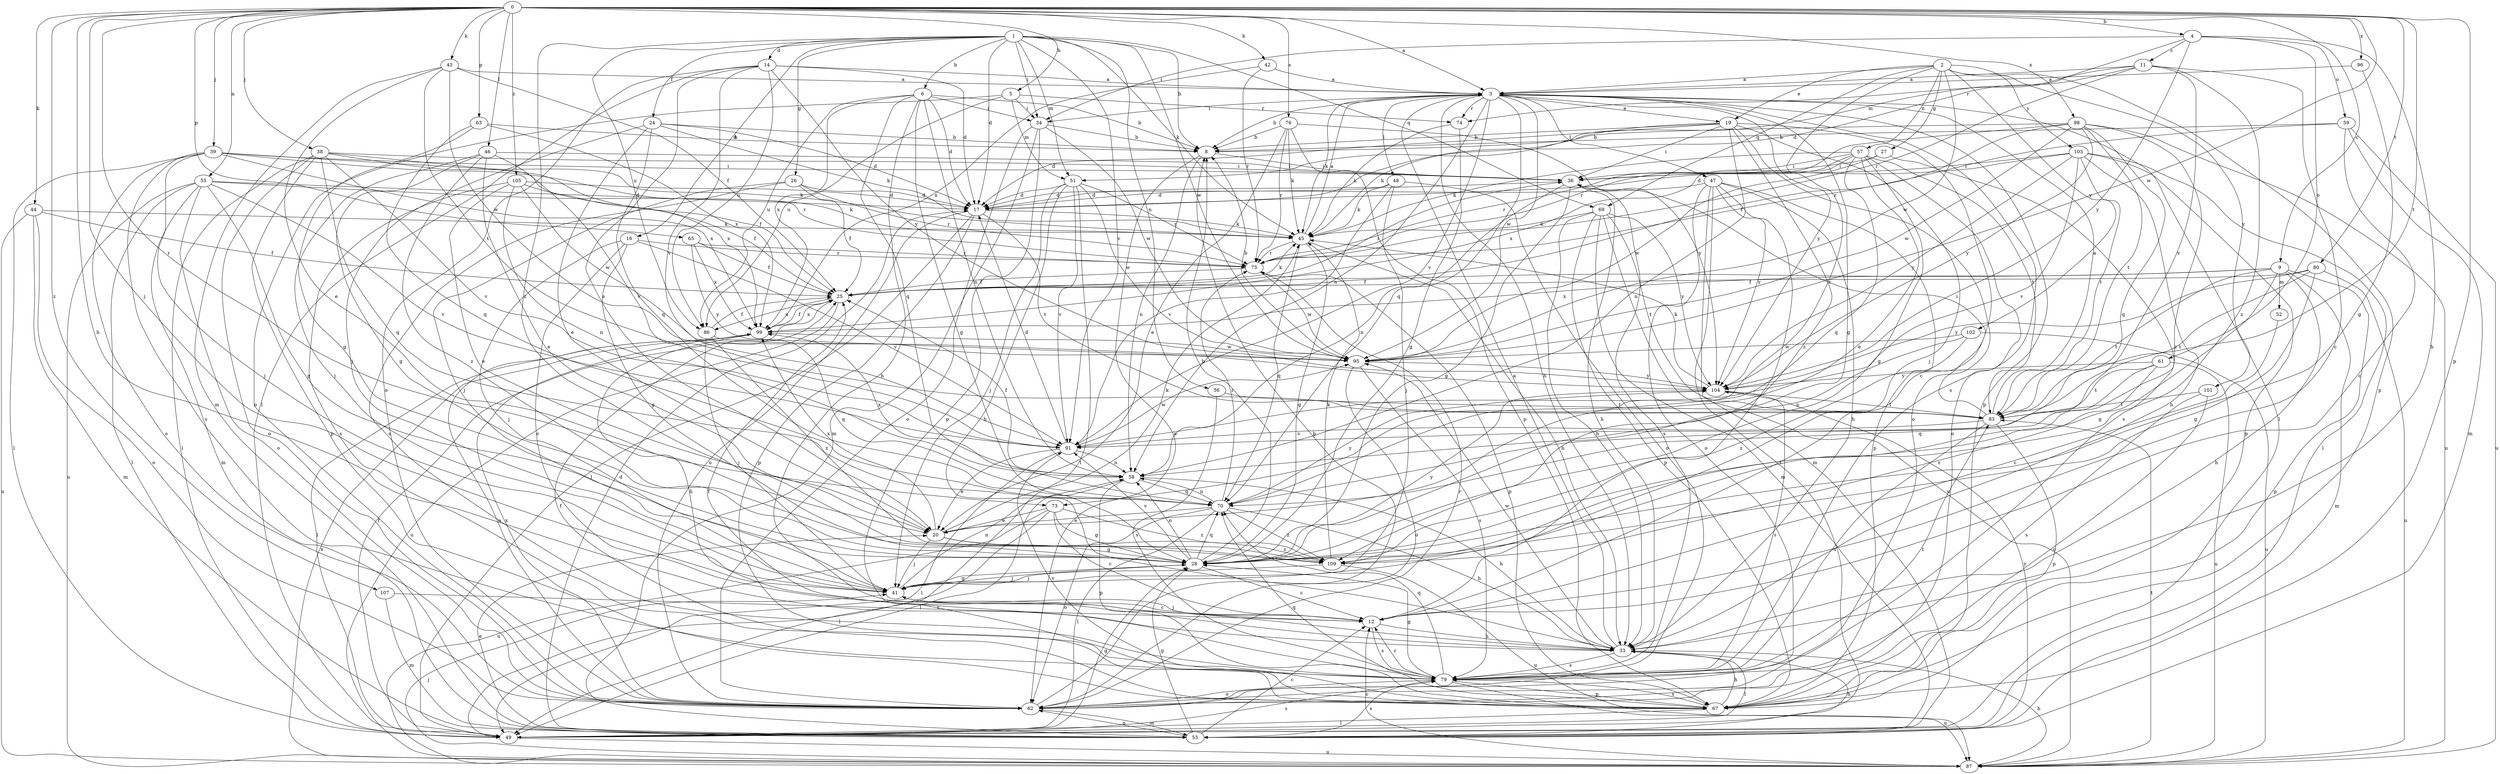 strict digraph  {
0;
1;
2;
3;
4;
5;
6;
8;
9;
11;
12;
14;
16;
17;
19;
20;
24;
25;
26;
27;
28;
33;
34;
36;
38;
39;
41;
42;
43;
44;
45;
46;
47;
48;
49;
51;
52;
53;
55;
56;
57;
58;
59;
61;
62;
63;
65;
67;
69;
70;
73;
74;
75;
76;
79;
80;
83;
86;
87;
91;
95;
96;
98;
99;
101;
102;
103;
104;
105;
107;
109;
0 -> 3  [label=a];
0 -> 4  [label=b];
0 -> 5  [label=b];
0 -> 9  [label=c];
0 -> 33  [label=h];
0 -> 38  [label=j];
0 -> 39  [label=j];
0 -> 41  [label=j];
0 -> 42  [label=k];
0 -> 43  [label=k];
0 -> 44  [label=k];
0 -> 46  [label=l];
0 -> 55  [label=n];
0 -> 63  [label=p];
0 -> 65  [label=p];
0 -> 67  [label=p];
0 -> 73  [label=r];
0 -> 76  [label=s];
0 -> 80  [label=t];
0 -> 83  [label=t];
0 -> 95  [label=w];
0 -> 96  [label=x];
0 -> 98  [label=x];
0 -> 105  [label=z];
0 -> 107  [label=z];
1 -> 6  [label=b];
1 -> 8  [label=b];
1 -> 14  [label=d];
1 -> 16  [label=d];
1 -> 17  [label=d];
1 -> 24  [label=f];
1 -> 26  [label=g];
1 -> 34  [label=i];
1 -> 45  [label=k];
1 -> 51  [label=m];
1 -> 56  [label=n];
1 -> 69  [label=q];
1 -> 86  [label=u];
1 -> 91  [label=v];
1 -> 95  [label=w];
1 -> 109  [label=z];
2 -> 3  [label=a];
2 -> 19  [label=e];
2 -> 27  [label=g];
2 -> 57  [label=n];
2 -> 67  [label=p];
2 -> 69  [label=q];
2 -> 73  [label=r];
2 -> 95  [label=w];
2 -> 101  [label=y];
2 -> 102  [label=y];
2 -> 103  [label=y];
3 -> 8  [label=b];
3 -> 19  [label=e];
3 -> 28  [label=g];
3 -> 33  [label=h];
3 -> 34  [label=i];
3 -> 45  [label=k];
3 -> 47  [label=l];
3 -> 48  [label=l];
3 -> 49  [label=l];
3 -> 58  [label=n];
3 -> 67  [label=p];
3 -> 70  [label=q];
3 -> 74  [label=r];
3 -> 79  [label=s];
3 -> 91  [label=v];
3 -> 95  [label=w];
3 -> 104  [label=y];
4 -> 11  [label=c];
4 -> 33  [label=h];
4 -> 34  [label=i];
4 -> 51  [label=m];
4 -> 59  [label=o];
4 -> 61  [label=o];
4 -> 104  [label=y];
5 -> 34  [label=i];
5 -> 51  [label=m];
5 -> 62  [label=o];
5 -> 74  [label=r];
5 -> 86  [label=u];
6 -> 8  [label=b];
6 -> 17  [label=d];
6 -> 28  [label=g];
6 -> 33  [label=h];
6 -> 34  [label=i];
6 -> 58  [label=n];
6 -> 70  [label=q];
6 -> 86  [label=u];
6 -> 99  [label=x];
8 -> 36  [label=i];
8 -> 58  [label=n];
8 -> 62  [label=o];
9 -> 25  [label=f];
9 -> 28  [label=g];
9 -> 33  [label=h];
9 -> 52  [label=m];
9 -> 53  [label=m];
9 -> 67  [label=p];
9 -> 83  [label=t];
9 -> 99  [label=x];
11 -> 3  [label=a];
11 -> 12  [label=c];
11 -> 17  [label=d];
11 -> 74  [label=r];
11 -> 75  [label=r];
11 -> 91  [label=v];
11 -> 109  [label=z];
12 -> 33  [label=h];
12 -> 41  [label=j];
12 -> 79  [label=s];
14 -> 3  [label=a];
14 -> 17  [label=d];
14 -> 20  [label=e];
14 -> 49  [label=l];
14 -> 62  [label=o];
14 -> 86  [label=u];
14 -> 91  [label=v];
14 -> 104  [label=y];
16 -> 12  [label=c];
16 -> 28  [label=g];
16 -> 41  [label=j];
16 -> 75  [label=r];
16 -> 91  [label=v];
17 -> 45  [label=k];
17 -> 49  [label=l];
17 -> 62  [label=o];
17 -> 67  [label=p];
17 -> 83  [label=t];
19 -> 8  [label=b];
19 -> 12  [label=c];
19 -> 17  [label=d];
19 -> 36  [label=i];
19 -> 41  [label=j];
19 -> 45  [label=k];
19 -> 58  [label=n];
19 -> 62  [label=o];
19 -> 109  [label=z];
20 -> 28  [label=g];
20 -> 41  [label=j];
20 -> 45  [label=k];
20 -> 99  [label=x];
20 -> 109  [label=z];
24 -> 8  [label=b];
24 -> 17  [label=d];
24 -> 20  [label=e];
24 -> 41  [label=j];
24 -> 45  [label=k];
24 -> 70  [label=q];
25 -> 36  [label=i];
25 -> 45  [label=k];
25 -> 86  [label=u];
25 -> 87  [label=u];
25 -> 99  [label=x];
26 -> 17  [label=d];
26 -> 25  [label=f];
26 -> 41  [label=j];
26 -> 75  [label=r];
26 -> 79  [label=s];
27 -> 36  [label=i];
27 -> 79  [label=s];
27 -> 95  [label=w];
28 -> 8  [label=b];
28 -> 12  [label=c];
28 -> 41  [label=j];
28 -> 58  [label=n];
28 -> 70  [label=q];
28 -> 91  [label=v];
28 -> 104  [label=y];
33 -> 3  [label=a];
33 -> 49  [label=l];
33 -> 79  [label=s];
33 -> 95  [label=w];
34 -> 8  [label=b];
34 -> 53  [label=m];
34 -> 62  [label=o];
34 -> 67  [label=p];
34 -> 95  [label=w];
36 -> 17  [label=d];
36 -> 28  [label=g];
36 -> 33  [label=h];
36 -> 58  [label=n];
36 -> 79  [label=s];
38 -> 25  [label=f];
38 -> 36  [label=i];
38 -> 49  [label=l];
38 -> 62  [label=o];
38 -> 67  [label=p];
38 -> 70  [label=q];
38 -> 91  [label=v];
38 -> 99  [label=x];
39 -> 36  [label=i];
39 -> 41  [label=j];
39 -> 45  [label=k];
39 -> 49  [label=l];
39 -> 62  [label=o];
39 -> 75  [label=r];
39 -> 79  [label=s];
39 -> 99  [label=x];
41 -> 12  [label=c];
41 -> 28  [label=g];
41 -> 58  [label=n];
42 -> 3  [label=a];
42 -> 75  [label=r];
42 -> 99  [label=x];
43 -> 3  [label=a];
43 -> 20  [label=e];
43 -> 25  [label=f];
43 -> 53  [label=m];
43 -> 83  [label=t];
43 -> 95  [label=w];
44 -> 25  [label=f];
44 -> 45  [label=k];
44 -> 53  [label=m];
44 -> 62  [label=o];
44 -> 87  [label=u];
45 -> 3  [label=a];
45 -> 28  [label=g];
45 -> 33  [label=h];
45 -> 70  [label=q];
45 -> 75  [label=r];
46 -> 20  [label=e];
46 -> 28  [label=g];
46 -> 36  [label=i];
46 -> 41  [label=j];
46 -> 91  [label=v];
46 -> 109  [label=z];
47 -> 12  [label=c];
47 -> 17  [label=d];
47 -> 33  [label=h];
47 -> 49  [label=l];
47 -> 53  [label=m];
47 -> 62  [label=o];
47 -> 67  [label=p];
47 -> 104  [label=y];
48 -> 17  [label=d];
48 -> 41  [label=j];
48 -> 45  [label=k];
48 -> 62  [label=o];
48 -> 91  [label=v];
49 -> 25  [label=f];
49 -> 28  [label=g];
49 -> 79  [label=s];
49 -> 87  [label=u];
51 -> 17  [label=d];
51 -> 33  [label=h];
51 -> 41  [label=j];
51 -> 49  [label=l];
51 -> 75  [label=r];
51 -> 91  [label=v];
51 -> 95  [label=w];
52 -> 12  [label=c];
53 -> 12  [label=c];
53 -> 17  [label=d];
53 -> 20  [label=e];
53 -> 28  [label=g];
53 -> 33  [label=h];
53 -> 62  [label=o];
53 -> 79  [label=s];
53 -> 104  [label=y];
55 -> 17  [label=d];
55 -> 28  [label=g];
55 -> 45  [label=k];
55 -> 49  [label=l];
55 -> 53  [label=m];
55 -> 62  [label=o];
55 -> 87  [label=u];
55 -> 91  [label=v];
56 -> 79  [label=s];
56 -> 83  [label=t];
57 -> 20  [label=e];
57 -> 28  [label=g];
57 -> 36  [label=i];
57 -> 45  [label=k];
57 -> 62  [label=o];
57 -> 70  [label=q];
57 -> 75  [label=r];
57 -> 83  [label=t];
57 -> 99  [label=x];
58 -> 25  [label=f];
58 -> 33  [label=h];
58 -> 49  [label=l];
58 -> 67  [label=p];
58 -> 70  [label=q];
58 -> 99  [label=x];
59 -> 8  [label=b];
59 -> 12  [label=c];
59 -> 53  [label=m];
59 -> 75  [label=r];
59 -> 87  [label=u];
61 -> 70  [label=q];
61 -> 83  [label=t];
61 -> 87  [label=u];
61 -> 104  [label=y];
61 -> 109  [label=z];
62 -> 8  [label=b];
62 -> 53  [label=m];
62 -> 75  [label=r];
62 -> 99  [label=x];
63 -> 8  [label=b];
63 -> 28  [label=g];
63 -> 70  [label=q];
63 -> 99  [label=x];
65 -> 25  [label=f];
65 -> 75  [label=r];
65 -> 99  [label=x];
65 -> 104  [label=y];
67 -> 25  [label=f];
67 -> 33  [label=h];
67 -> 49  [label=l];
67 -> 70  [label=q];
67 -> 79  [label=s];
67 -> 91  [label=v];
69 -> 33  [label=h];
69 -> 45  [label=k];
69 -> 53  [label=m];
69 -> 67  [label=p];
69 -> 83  [label=t];
69 -> 87  [label=u];
69 -> 104  [label=y];
70 -> 20  [label=e];
70 -> 33  [label=h];
70 -> 49  [label=l];
70 -> 58  [label=n];
70 -> 62  [label=o];
70 -> 75  [label=r];
70 -> 104  [label=y];
70 -> 109  [label=z];
73 -> 12  [label=c];
73 -> 20  [label=e];
73 -> 28  [label=g];
73 -> 49  [label=l];
73 -> 87  [label=u];
73 -> 109  [label=z];
74 -> 28  [label=g];
74 -> 45  [label=k];
75 -> 25  [label=f];
75 -> 67  [label=p];
75 -> 95  [label=w];
76 -> 8  [label=b];
76 -> 20  [label=e];
76 -> 45  [label=k];
76 -> 67  [label=p];
76 -> 75  [label=r];
76 -> 104  [label=y];
79 -> 12  [label=c];
79 -> 25  [label=f];
79 -> 28  [label=g];
79 -> 62  [label=o];
79 -> 67  [label=p];
79 -> 70  [label=q];
79 -> 83  [label=t];
79 -> 87  [label=u];
80 -> 25  [label=f];
80 -> 28  [label=g];
80 -> 83  [label=t];
80 -> 87  [label=u];
80 -> 104  [label=y];
83 -> 3  [label=a];
83 -> 36  [label=i];
83 -> 67  [label=p];
83 -> 79  [label=s];
83 -> 91  [label=v];
86 -> 25  [label=f];
86 -> 41  [label=j];
86 -> 70  [label=q];
86 -> 109  [label=z];
87 -> 12  [label=c];
87 -> 33  [label=h];
87 -> 41  [label=j];
87 -> 83  [label=t];
87 -> 99  [label=x];
91 -> 17  [label=d];
91 -> 20  [label=e];
91 -> 49  [label=l];
91 -> 58  [label=n];
91 -> 95  [label=w];
95 -> 8  [label=b];
95 -> 62  [label=o];
95 -> 79  [label=s];
95 -> 104  [label=y];
96 -> 3  [label=a];
96 -> 28  [label=g];
98 -> 8  [label=b];
98 -> 25  [label=f];
98 -> 70  [label=q];
98 -> 75  [label=r];
98 -> 83  [label=t];
98 -> 87  [label=u];
98 -> 95  [label=w];
98 -> 104  [label=y];
98 -> 109  [label=z];
99 -> 25  [label=f];
99 -> 33  [label=h];
99 -> 49  [label=l];
99 -> 62  [label=o];
99 -> 95  [label=w];
101 -> 62  [label=o];
101 -> 79  [label=s];
101 -> 83  [label=t];
102 -> 58  [label=n];
102 -> 87  [label=u];
102 -> 95  [label=w];
102 -> 109  [label=z];
103 -> 17  [label=d];
103 -> 33  [label=h];
103 -> 36  [label=i];
103 -> 49  [label=l];
103 -> 67  [label=p];
103 -> 83  [label=t];
103 -> 91  [label=v];
103 -> 104  [label=y];
104 -> 45  [label=k];
104 -> 79  [label=s];
104 -> 83  [label=t];
105 -> 17  [label=d];
105 -> 20  [label=e];
105 -> 25  [label=f];
105 -> 58  [label=n];
105 -> 79  [label=s];
105 -> 95  [label=w];
107 -> 12  [label=c];
107 -> 53  [label=m];
109 -> 41  [label=j];
109 -> 45  [label=k];
109 -> 87  [label=u];
}
